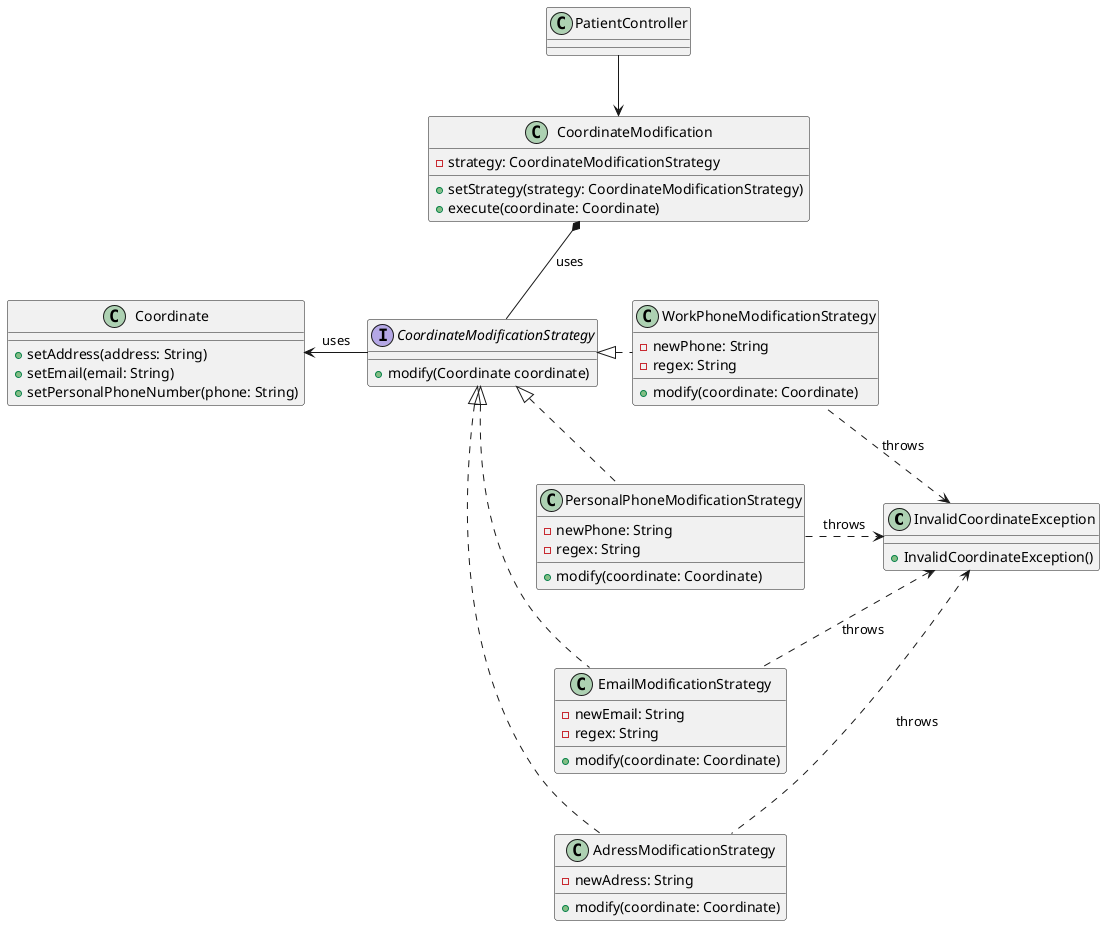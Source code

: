 @startuml
' left to right direction
top to bottom direction
class InvalidCoordinateException {
    +InvalidCoordinateException()
}
interface CoordinateModificationStrategy {
    +modify(Coordinate coordinate)
}

class AdressModificationStrategy {
    -newAdress: String
    +modify(coordinate: Coordinate)
}

class EmailModificationStrategy {
    -newEmail: String
    -regex: String
    +modify(coordinate: Coordinate)
}

class PersonalPhoneModificationStrategy {
    -newPhone: String
    -regex: String
    +modify(coordinate: Coordinate)
}

class WorkPhoneModificationStrategy {
    -newPhone: String
    -regex: String
    +modify(coordinate: Coordinate)
}


class CoordinateModification {
    -strategy: CoordinateModificationStrategy
    +setStrategy(strategy: CoordinateModificationStrategy)
    +execute(coordinate: Coordinate)
}

class Coordinate {
    +setAddress(address: String)
    +setEmail(email: String)
    +setPersonalPhoneNumber(phone: String)
}

CoordinateModificationStrategy <|.r. EmailModificationStrategy
CoordinateModificationStrategy <|.r. PersonalPhoneModificationStrategy
CoordinateModificationStrategy <|.r. WorkPhoneModificationStrategy
CoordinateModificationStrategy <|.r. AdressModificationStrategy


InvalidCoordinateException <.. AdressModificationStrategy: throws
InvalidCoordinateException <.. EmailModificationStrategy: throws
InvalidCoordinateException <.l. PersonalPhoneModificationStrategy: throws
InvalidCoordinateException <.. WorkPhoneModificationStrategy: throws

CoordinateModification -r[hidden]-> WorkPhoneModificationStrategy
PersonalPhoneModificationStrategy -u[hidden]-> WorkPhoneModificationStrategy
PersonalPhoneModificationStrategy -d[hidden]-> EmailModificationStrategy
EmailModificationStrategy -d[hidden]-> AdressModificationStrategy

CoordinateModificationStrategy -l-> Coordinate: uses
PatientController --> CoordinateModification
CoordinateModification *-d- CoordinateModificationStrategy: uses
@enduml

